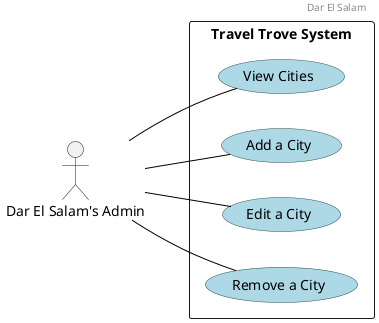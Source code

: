 @startuml
scale 1
left to right direction

header
Dar El Salam
endheader

' Custom skin parameters for use cases
skinparam usecase {
    BackgroundColor lightblue
    BorderColor DarkSlateGray
    ArrowColor Black
}

actor "Dar El Salam's Admin" as Admin

rectangle "Travel Trove System" {

    usecase "View Cities"
    usecase "Add a City"
    usecase "Edit a City"
    usecase "Remove a City"
}

Admin -- "View Cities"
Admin -- "Add a City"
Admin -- "Edit a City"
Admin -- "Remove a City"

@enduml
